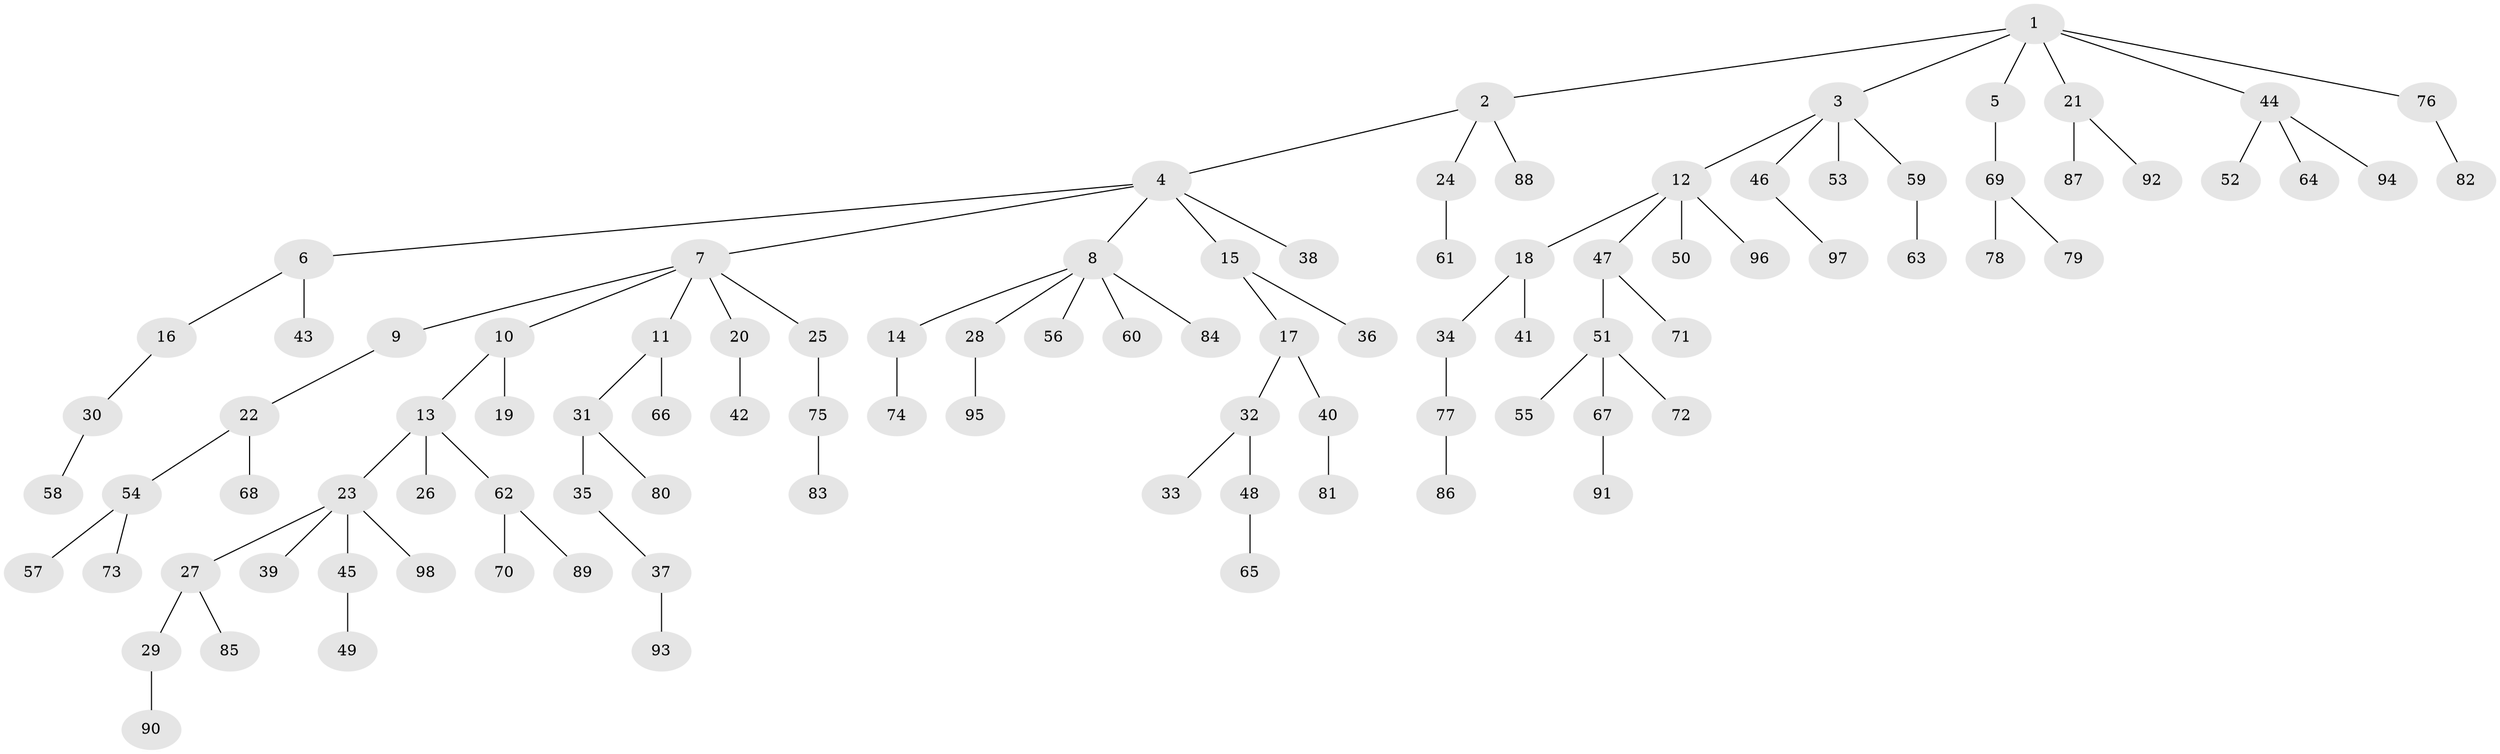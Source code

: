// Generated by graph-tools (version 1.1) at 2025/37/03/09/25 02:37:00]
// undirected, 98 vertices, 97 edges
graph export_dot {
graph [start="1"]
  node [color=gray90,style=filled];
  1;
  2;
  3;
  4;
  5;
  6;
  7;
  8;
  9;
  10;
  11;
  12;
  13;
  14;
  15;
  16;
  17;
  18;
  19;
  20;
  21;
  22;
  23;
  24;
  25;
  26;
  27;
  28;
  29;
  30;
  31;
  32;
  33;
  34;
  35;
  36;
  37;
  38;
  39;
  40;
  41;
  42;
  43;
  44;
  45;
  46;
  47;
  48;
  49;
  50;
  51;
  52;
  53;
  54;
  55;
  56;
  57;
  58;
  59;
  60;
  61;
  62;
  63;
  64;
  65;
  66;
  67;
  68;
  69;
  70;
  71;
  72;
  73;
  74;
  75;
  76;
  77;
  78;
  79;
  80;
  81;
  82;
  83;
  84;
  85;
  86;
  87;
  88;
  89;
  90;
  91;
  92;
  93;
  94;
  95;
  96;
  97;
  98;
  1 -- 2;
  1 -- 3;
  1 -- 5;
  1 -- 21;
  1 -- 44;
  1 -- 76;
  2 -- 4;
  2 -- 24;
  2 -- 88;
  3 -- 12;
  3 -- 46;
  3 -- 53;
  3 -- 59;
  4 -- 6;
  4 -- 7;
  4 -- 8;
  4 -- 15;
  4 -- 38;
  5 -- 69;
  6 -- 16;
  6 -- 43;
  7 -- 9;
  7 -- 10;
  7 -- 11;
  7 -- 20;
  7 -- 25;
  8 -- 14;
  8 -- 28;
  8 -- 56;
  8 -- 60;
  8 -- 84;
  9 -- 22;
  10 -- 13;
  10 -- 19;
  11 -- 31;
  11 -- 66;
  12 -- 18;
  12 -- 47;
  12 -- 50;
  12 -- 96;
  13 -- 23;
  13 -- 26;
  13 -- 62;
  14 -- 74;
  15 -- 17;
  15 -- 36;
  16 -- 30;
  17 -- 32;
  17 -- 40;
  18 -- 34;
  18 -- 41;
  20 -- 42;
  21 -- 87;
  21 -- 92;
  22 -- 54;
  22 -- 68;
  23 -- 27;
  23 -- 39;
  23 -- 45;
  23 -- 98;
  24 -- 61;
  25 -- 75;
  27 -- 29;
  27 -- 85;
  28 -- 95;
  29 -- 90;
  30 -- 58;
  31 -- 35;
  31 -- 80;
  32 -- 33;
  32 -- 48;
  34 -- 77;
  35 -- 37;
  37 -- 93;
  40 -- 81;
  44 -- 52;
  44 -- 64;
  44 -- 94;
  45 -- 49;
  46 -- 97;
  47 -- 51;
  47 -- 71;
  48 -- 65;
  51 -- 55;
  51 -- 67;
  51 -- 72;
  54 -- 57;
  54 -- 73;
  59 -- 63;
  62 -- 70;
  62 -- 89;
  67 -- 91;
  69 -- 78;
  69 -- 79;
  75 -- 83;
  76 -- 82;
  77 -- 86;
}
